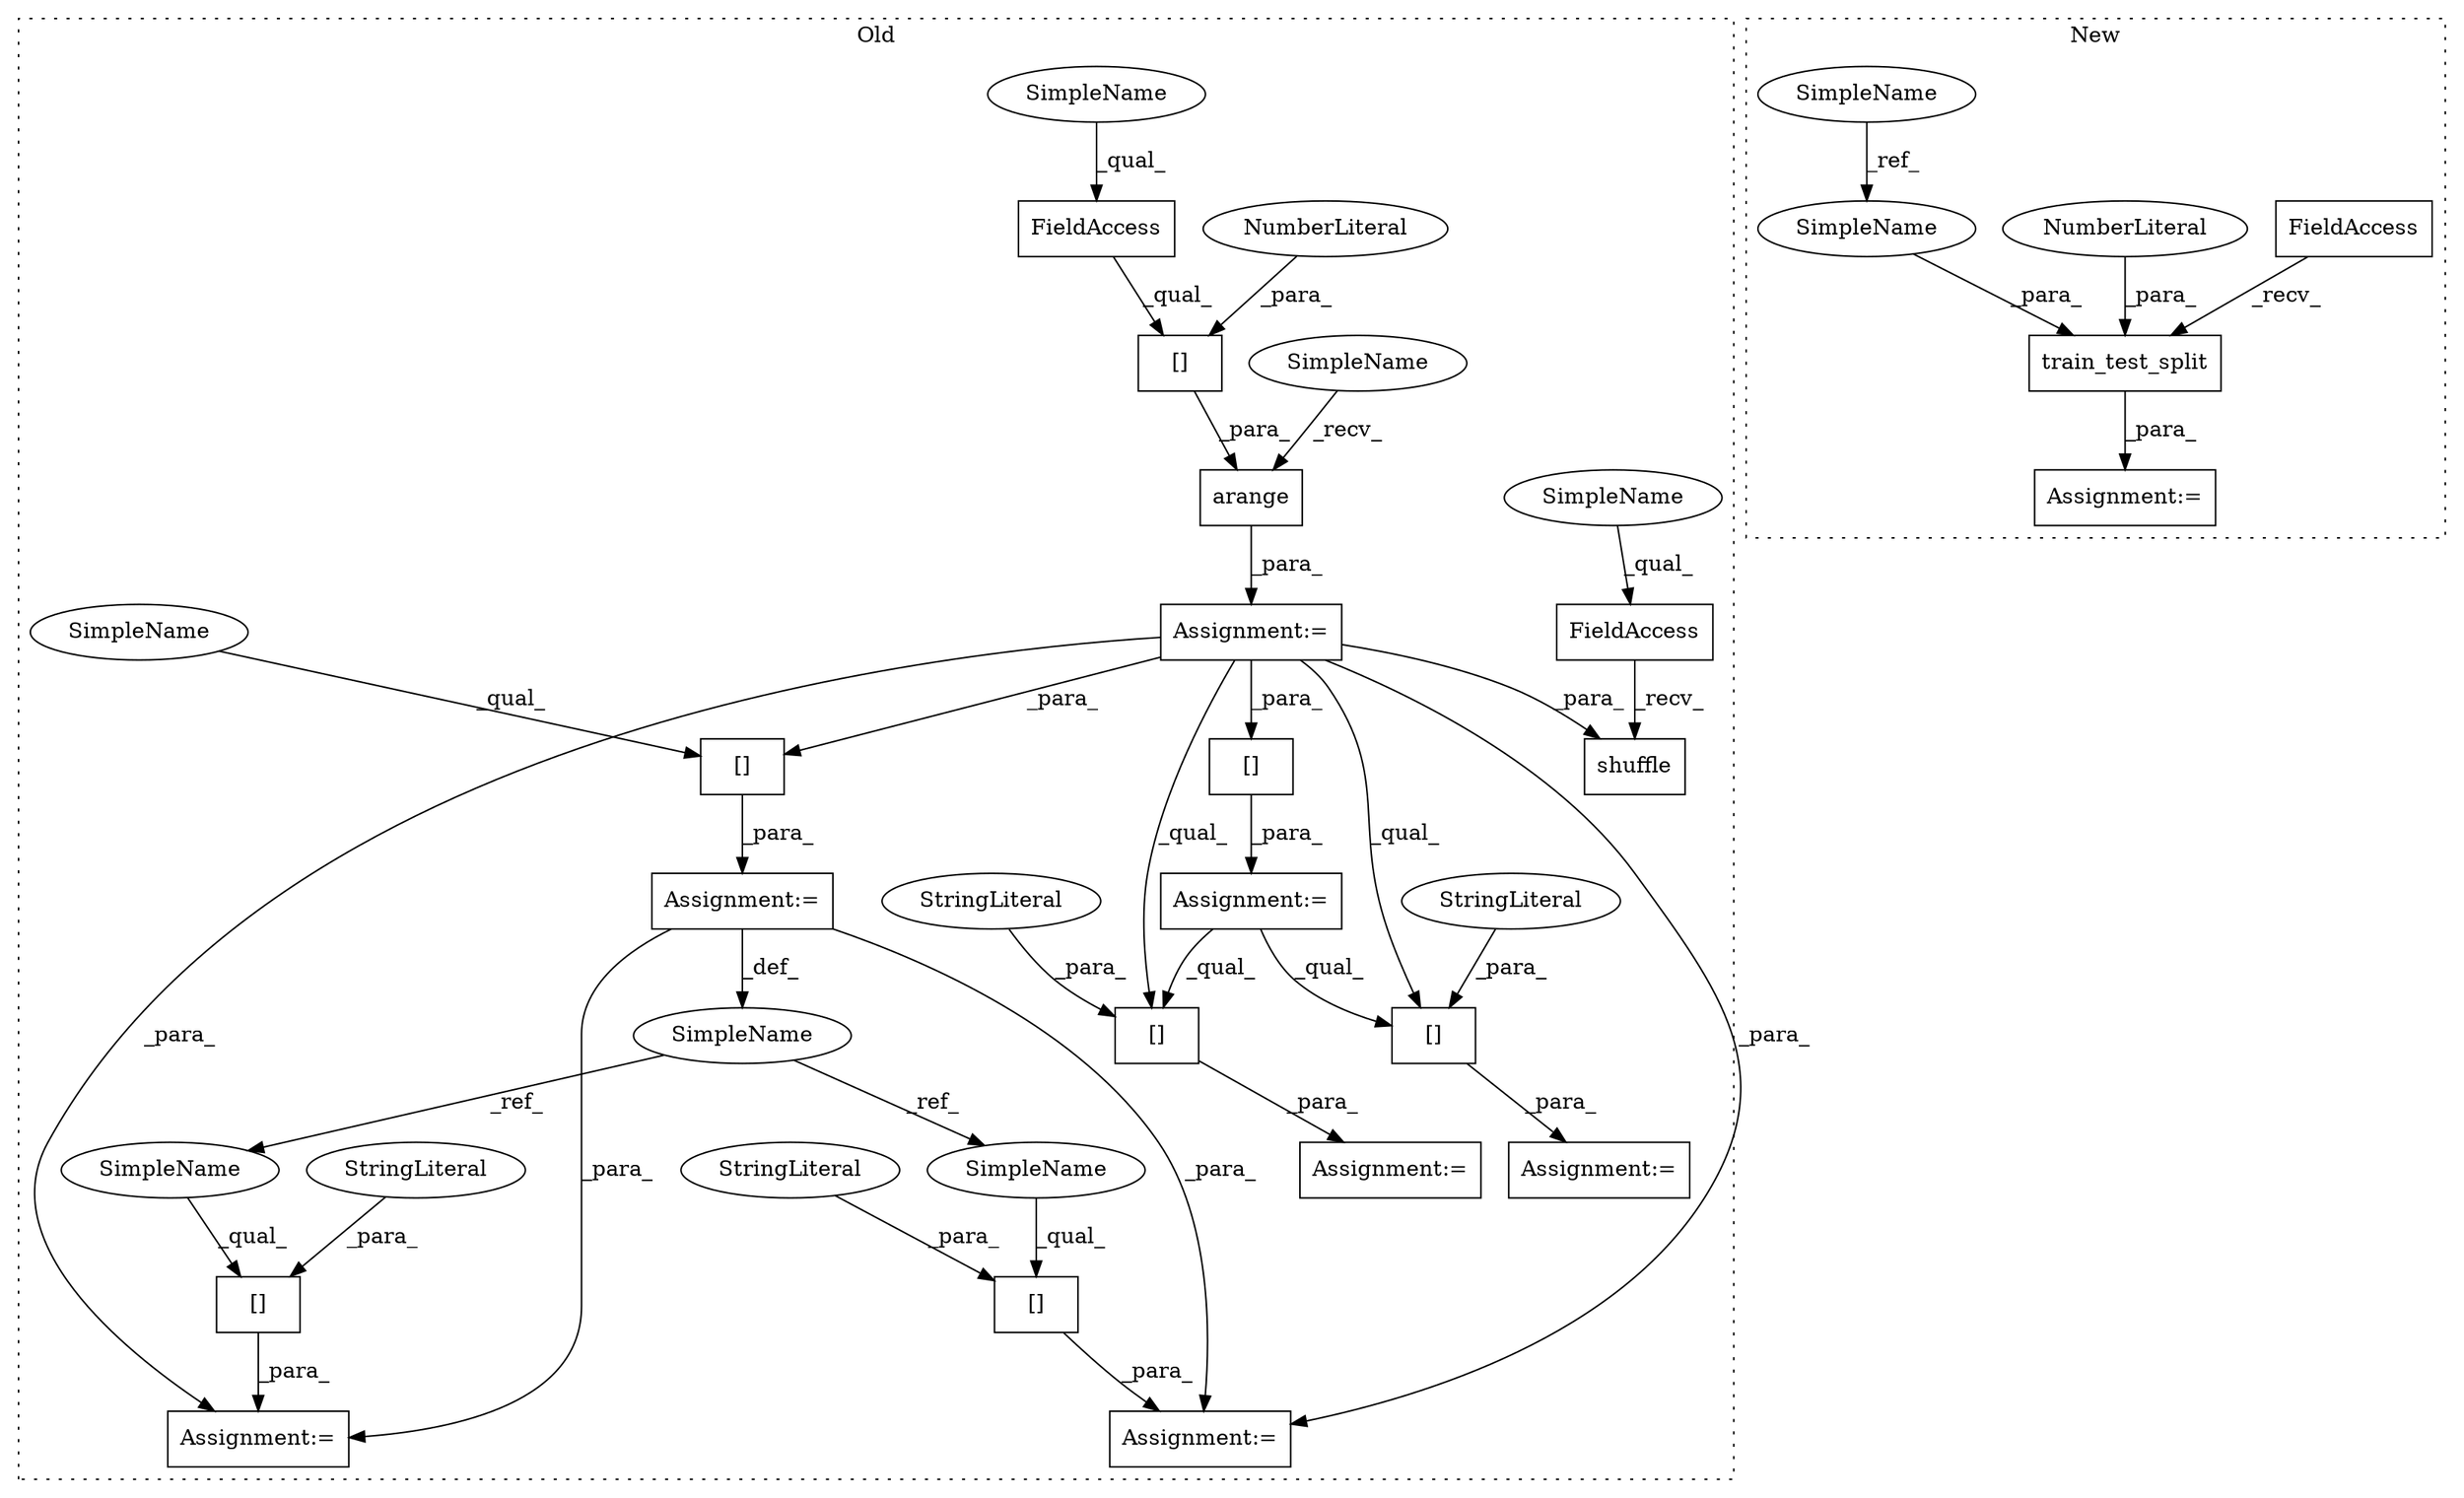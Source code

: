 digraph G {
subgraph cluster0 {
1 [label="arange" a="32" s="459,476" l="7,1" shape="box"];
4 [label="Assignment:=" a="7" s="537" l="1" shape="box"];
6 [label="[]" a="2" s="599,621" l="2,1" shape="box"];
7 [label="FieldAccess" a="22" s="483" l="12" shape="box"];
8 [label="[]" a="2" s="466,475" l="8,1" shape="box"];
9 [label="NumberLiteral" a="34" s="474" l="1" shape="ellipse"];
10 [label="[]" a="2" s="520,529" l="2,1" shape="box"];
12 [label="FieldAccess" a="22" s="466" l="7" shape="box"];
13 [label="[]" a="2" s="538,547" l="2,1" shape="box"];
15 [label="shuffle" a="32" s="496,511" l="8,1" shape="box"];
16 [label="[]" a="2" s="635,657" l="2,1" shape="box"];
17 [label="SimpleName" a="42" s="518" l="1" shape="ellipse"];
18 [label="[]" a="2" s="562,584" l="2,1" shape="box"];
19 [label="StringLiteral" a="45" s="564" l="20" shape="ellipse"];
20 [label="[]" a="2" s="671,693" l="2,1" shape="box"];
21 [label="StringLiteral" a="45" s="637" l="20" shape="ellipse"];
22 [label="StringLiteral" a="45" s="601" l="20" shape="ellipse"];
23 [label="StringLiteral" a="45" s="673" l="20" shape="ellipse"];
24 [label="Assignment:=" a="7" s="452" l="1" shape="box"];
25 [label="Assignment:=" a="7" s="519" l="1" shape="box"];
26 [label="Assignment:=" a="7" s="598" l="1" shape="box"];
27 [label="Assignment:=" a="7" s="670" l="1" shape="box"];
28 [label="Assignment:=" a="7" s="634" l="1" shape="box"];
29 [label="Assignment:=" a="7" s="561" l="1" shape="box"];
30 [label="SimpleName" a="42" s="562" l="1" shape="ellipse"];
31 [label="SimpleName" a="42" s="635" l="1" shape="ellipse"];
32 [label="SimpleName" a="42" s="453" l="5" shape="ellipse"];
33 [label="SimpleName" a="42" s="483" l="5" shape="ellipse"];
35 [label="SimpleName" a="42" s="466" l="1" shape="ellipse"];
36 [label="SimpleName" a="42" s="520" l="1" shape="ellipse"];
label = "Old";
style="dotted";
}
subgraph cluster1 {
2 [label="train_test_split" a="32" s="584,606" l="17,1" shape="box"];
3 [label="NumberLiteral" a="34" s="605" l="1" shape="ellipse"];
5 [label="Assignment:=" a="7" s="557" l="2" shape="box"];
11 [label="SimpleName" a="42" s="447" l="1" shape="ellipse"];
14 [label="FieldAccess" a="22" s="559" l="24" shape="box"];
34 [label="SimpleName" a="42" s="601" l="1" shape="ellipse"];
label = "New";
style="dotted";
}
1 -> 24 [label="_para_"];
2 -> 5 [label="_para_"];
3 -> 2 [label="_para_"];
4 -> 6 [label="_qual_"];
4 -> 20 [label="_qual_"];
6 -> 26 [label="_para_"];
7 -> 15 [label="_recv_"];
8 -> 1 [label="_para_"];
9 -> 8 [label="_para_"];
10 -> 25 [label="_para_"];
11 -> 34 [label="_ref_"];
12 -> 8 [label="_qual_"];
13 -> 4 [label="_para_"];
14 -> 2 [label="_recv_"];
16 -> 28 [label="_para_"];
17 -> 30 [label="_ref_"];
17 -> 31 [label="_ref_"];
18 -> 29 [label="_para_"];
19 -> 18 [label="_para_"];
20 -> 27 [label="_para_"];
21 -> 16 [label="_para_"];
22 -> 6 [label="_para_"];
23 -> 20 [label="_para_"];
24 -> 10 [label="_para_"];
24 -> 29 [label="_para_"];
24 -> 15 [label="_para_"];
24 -> 20 [label="_qual_"];
24 -> 6 [label="_qual_"];
24 -> 13 [label="_para_"];
24 -> 28 [label="_para_"];
25 -> 28 [label="_para_"];
25 -> 17 [label="_def_"];
25 -> 29 [label="_para_"];
30 -> 18 [label="_qual_"];
31 -> 16 [label="_qual_"];
32 -> 1 [label="_recv_"];
33 -> 7 [label="_qual_"];
34 -> 2 [label="_para_"];
35 -> 12 [label="_qual_"];
36 -> 10 [label="_qual_"];
}